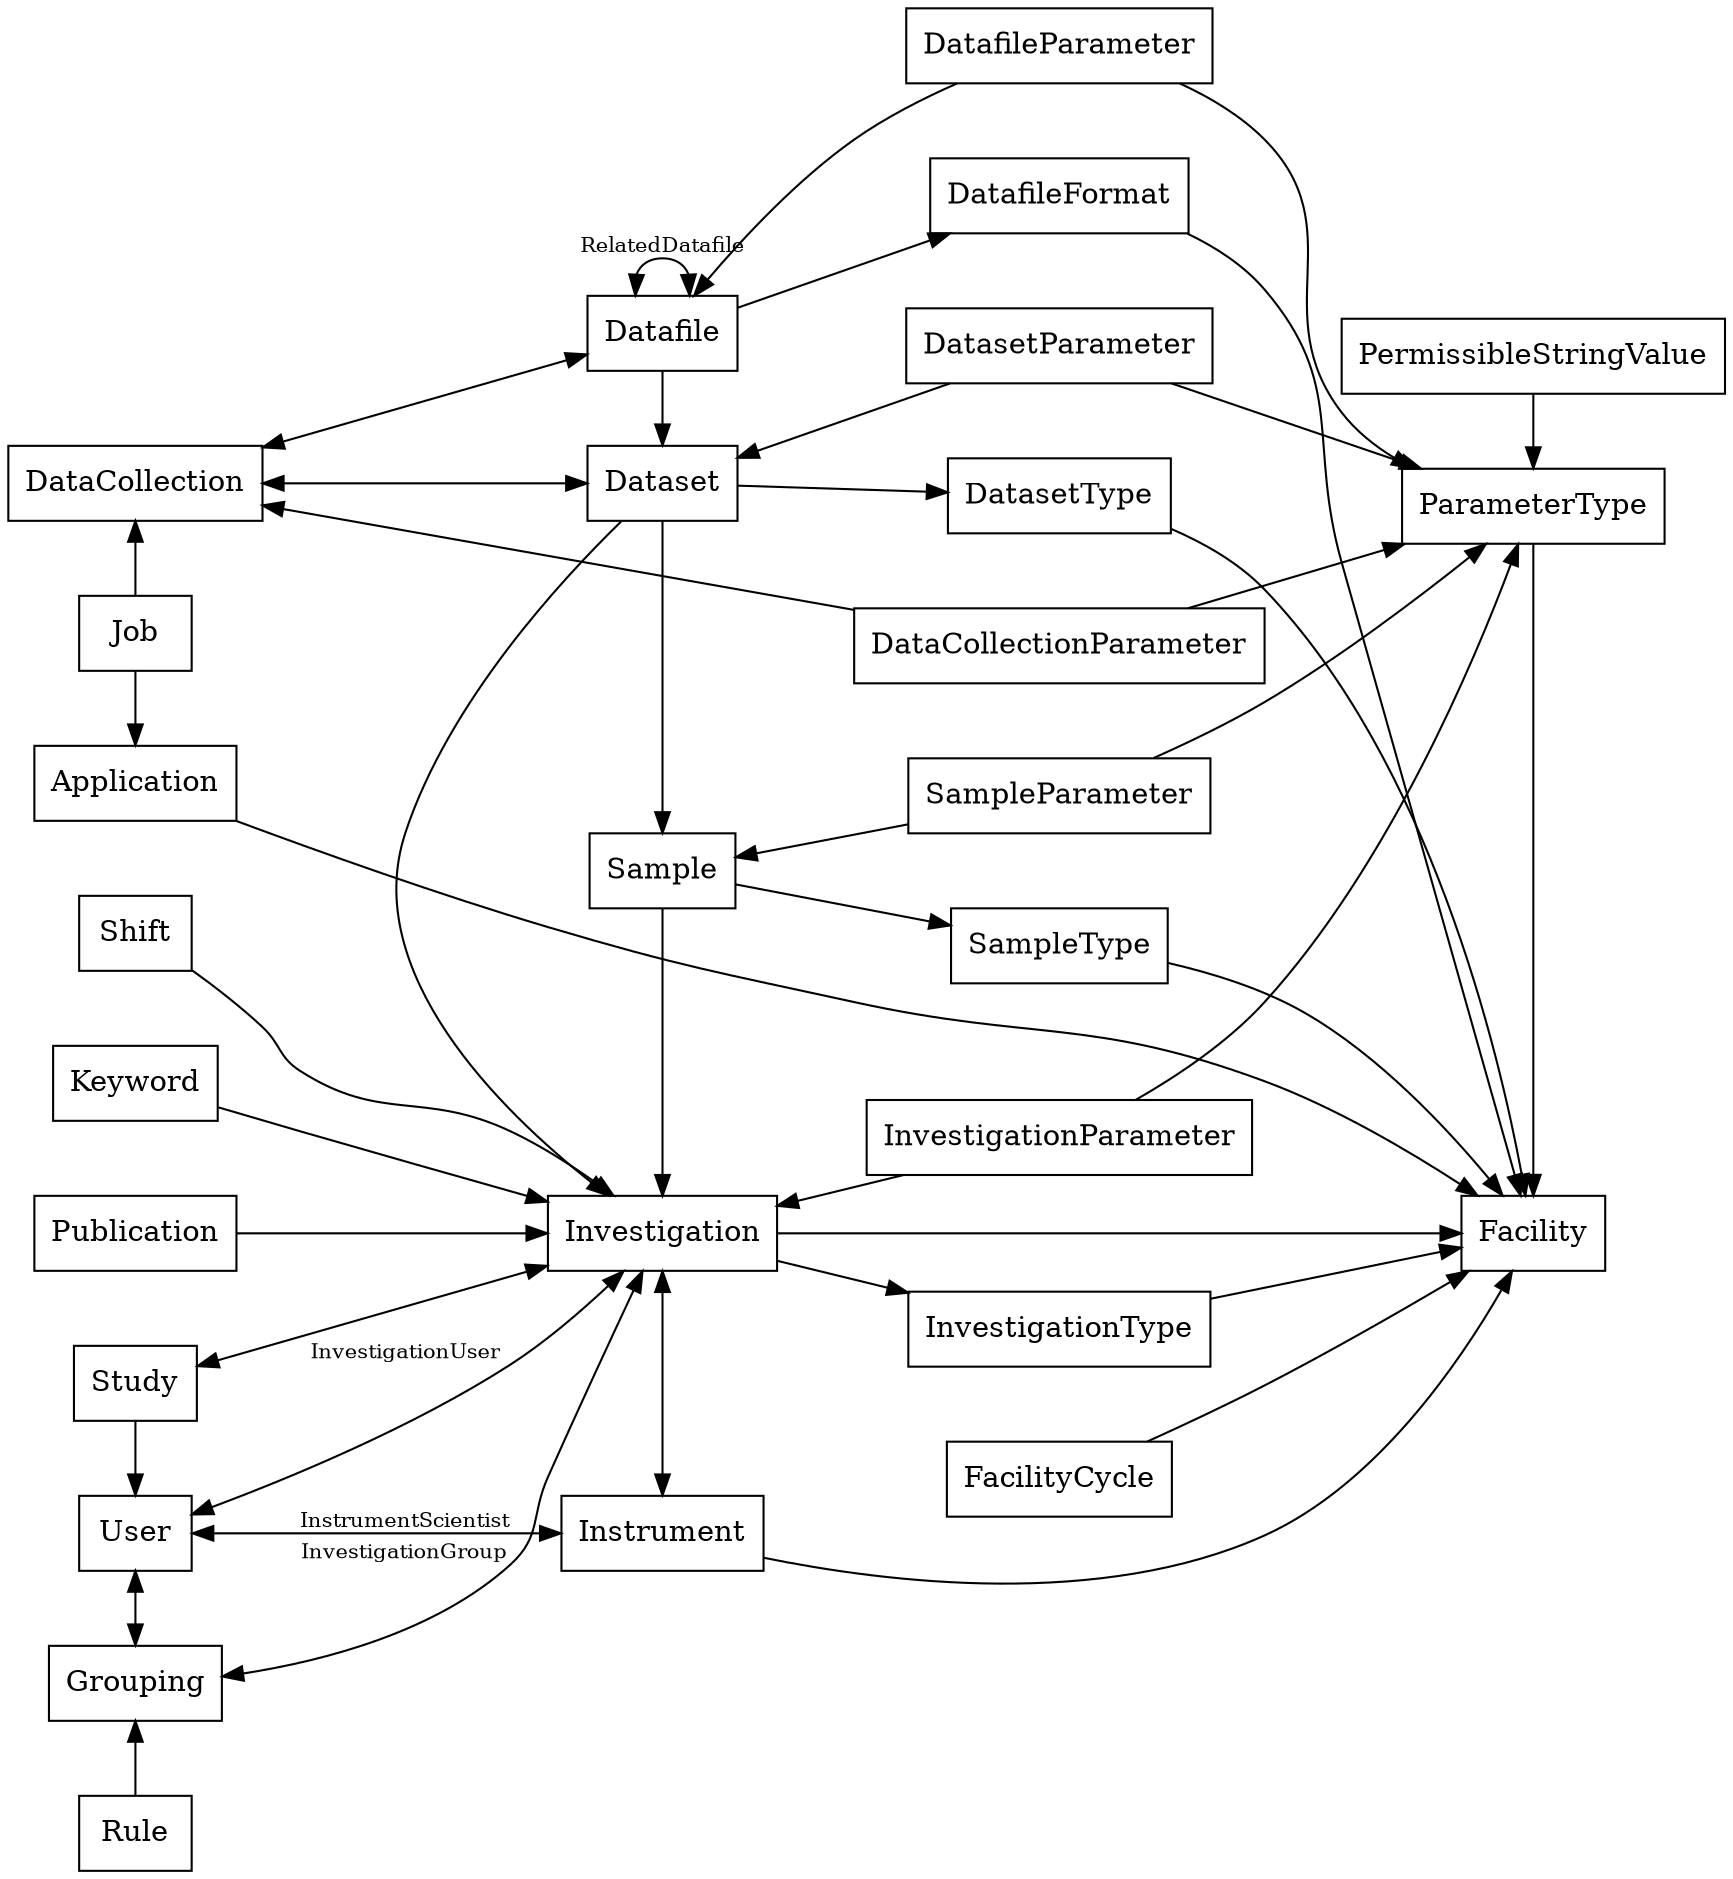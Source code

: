 digraph {
    rankdir=LR;
    node [shape=box];
    edge [fontsize=10];
    { rank=same;
      // There should be two edges from Job to DataCollection (input
      // and output), but dot segfaults when I try to put this here ...
      DataCollection -> Job [dir=back];
      Job -> Application; 
      Application -> Shift -> Keyword -> Publication -> Study [style=invis]; 
      Study -> User;
      User -> Grouping [dir=both]; 
      Grouping -> Rule [dir=back]; }
    { rank=same;
      Datafile -> Dataset -> Sample -> Investigation;
      Investigation -> Instrument [dir=both]; }
    { rank=same;
      edge [style=invis];
      DatafileParameter -> DatafileFormat -> DatasetParameter -> DatasetType -> DataCollectionParameter -> SampleParameter -> SampleType -> InvestigationParameter -> InvestigationType -> FacilityCycle; }
    { rank=same;
      PermissibleStringValue -> ParameterType -> Facility; }

    DataCollection -> Datafile [dir=both,weight=3];
    DataCollection -> Dataset [dir=both,weight=3];

    Shift -> Investigation;
    Keyword -> Investigation;
    Publication -> Investigation;
    Study -> Investigation [dir=both];
    User -> Investigation [dir=both,label=InvestigationUser];

    User -> Instrument [dir=both,label=InstrumentScientist];

    Grouping -> Investigation [dir=both,label=InvestigationGroup];

    Datafile -> Datafile [dir=both,label=RelatedDatafile];
    Datafile -> DatafileParameter [dir=back];
    DatafileParameter -> ParameterType [weight=3];
    Datafile -> DatafileFormat [weight=2];
    DatafileFormat -> Facility;

    Dataset -> DatasetParameter [dir=back];
    DatasetParameter -> ParameterType;
    Dataset -> DatasetType -> Facility;

    DataCollection -> DataCollectionParameter [dir=back];
    DataCollectionParameter -> ParameterType;

    Sample -> SampleParameter [dir=back];
    SampleParameter -> ParameterType;
    Sample -> SampleType -> Facility;

    Dataset -> Investigation;

    Investigation -> Facility [weight=5];
    Investigation -> InvestigationType -> Facility;
    Investigation -> InvestigationParameter [dir=back];
    InvestigationParameter -> ParameterType;
    // For some strange raison, dot completely degrades the graph if I
    // remove the edge Investigation -> FacilityCycle
    Investigation -> FacilityCycle [style=invis];
    FacilityCycle -> Facility;

    Instrument -> Facility;

    Application -> Facility;
}

